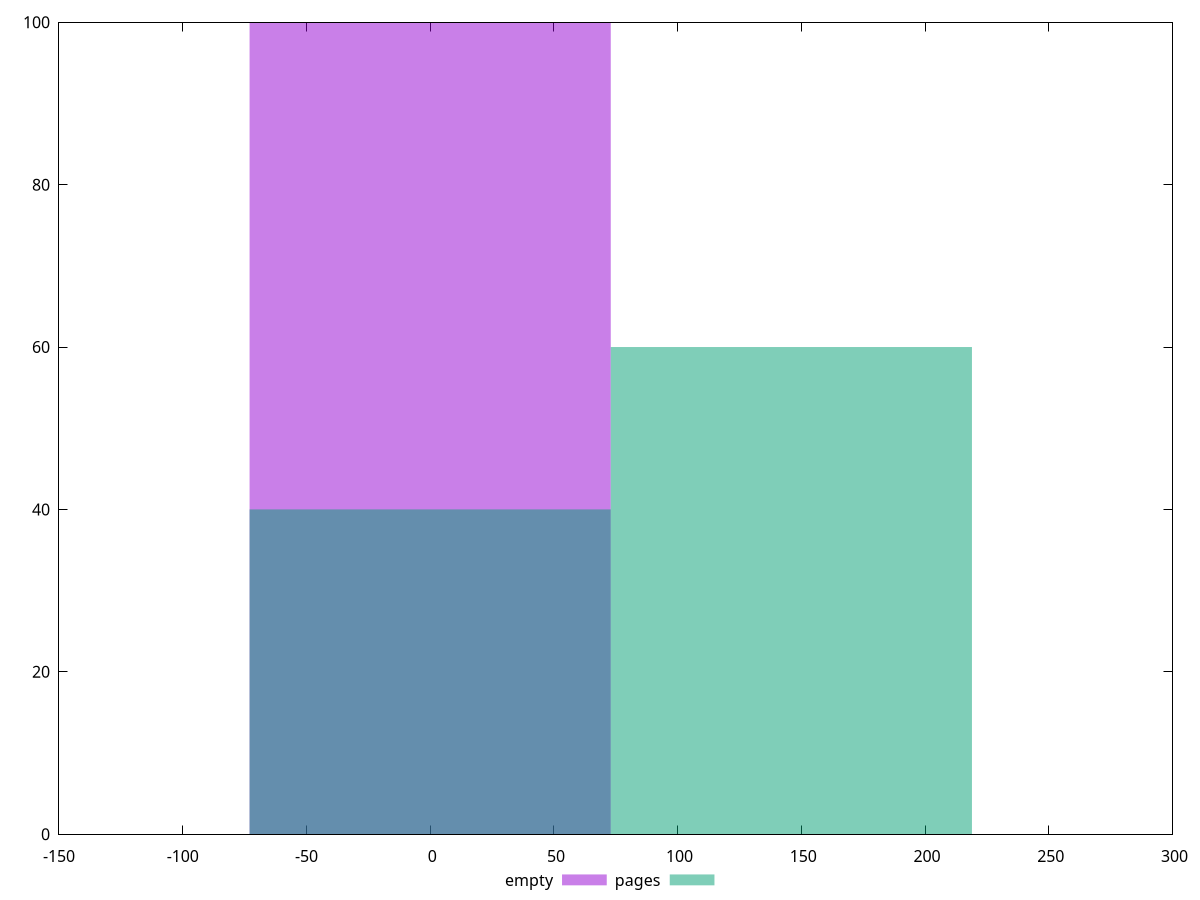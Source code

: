 reset
set terminal svg size 640, 500 enhanced background rgb 'white'
set output "reprap/unminified-javascript/comparison/histogram/0_vs_1.svg"

$empty <<EOF
0 100
EOF

$pages <<EOF
0 40
145.96734006259476 60
EOF

set key outside below
set boxwidth 145.96734006259476
set yrange [0:100]
set style fill transparent solid 0.5 noborder

plot \
  $empty title "empty" with boxes, \
  $pages title "pages" with boxes, \


reset